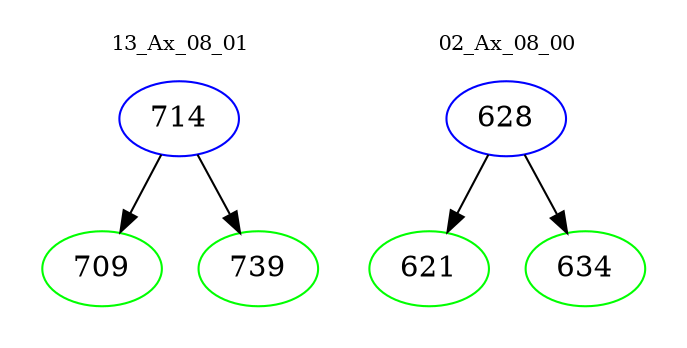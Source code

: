 digraph{
subgraph cluster_0 {
color = white
label = "13_Ax_08_01";
fontsize=10;
T0_714 [label="714", color="blue"]
T0_714 -> T0_709 [color="black"]
T0_709 [label="709", color="green"]
T0_714 -> T0_739 [color="black"]
T0_739 [label="739", color="green"]
}
subgraph cluster_1 {
color = white
label = "02_Ax_08_00";
fontsize=10;
T1_628 [label="628", color="blue"]
T1_628 -> T1_621 [color="black"]
T1_621 [label="621", color="green"]
T1_628 -> T1_634 [color="black"]
T1_634 [label="634", color="green"]
}
}
